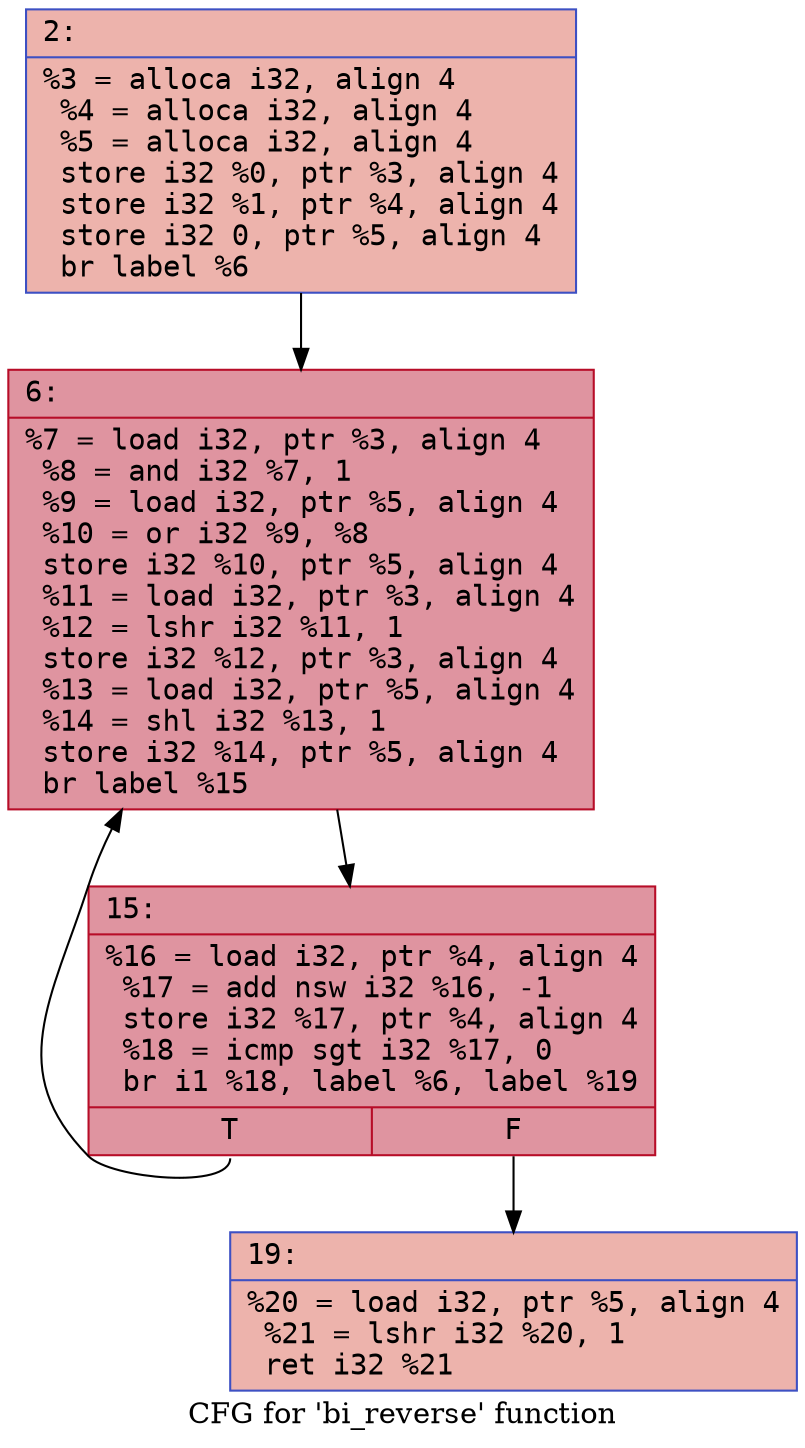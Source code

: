 digraph "CFG for 'bi_reverse' function" {
	label="CFG for 'bi_reverse' function";

	Node0x600002a46fd0 [shape=record,color="#3d50c3ff", style=filled, fillcolor="#d6524470" fontname="Courier",label="{2:\l|  %3 = alloca i32, align 4\l  %4 = alloca i32, align 4\l  %5 = alloca i32, align 4\l  store i32 %0, ptr %3, align 4\l  store i32 %1, ptr %4, align 4\l  store i32 0, ptr %5, align 4\l  br label %6\l}"];
	Node0x600002a46fd0 -> Node0x600002a47020[tooltip="2 -> 6\nProbability 100.00%" ];
	Node0x600002a47020 [shape=record,color="#b70d28ff", style=filled, fillcolor="#b70d2870" fontname="Courier",label="{6:\l|  %7 = load i32, ptr %3, align 4\l  %8 = and i32 %7, 1\l  %9 = load i32, ptr %5, align 4\l  %10 = or i32 %9, %8\l  store i32 %10, ptr %5, align 4\l  %11 = load i32, ptr %3, align 4\l  %12 = lshr i32 %11, 1\l  store i32 %12, ptr %3, align 4\l  %13 = load i32, ptr %5, align 4\l  %14 = shl i32 %13, 1\l  store i32 %14, ptr %5, align 4\l  br label %15\l}"];
	Node0x600002a47020 -> Node0x600002a47070[tooltip="6 -> 15\nProbability 100.00%" ];
	Node0x600002a47070 [shape=record,color="#b70d28ff", style=filled, fillcolor="#b70d2870" fontname="Courier",label="{15:\l|  %16 = load i32, ptr %4, align 4\l  %17 = add nsw i32 %16, -1\l  store i32 %17, ptr %4, align 4\l  %18 = icmp sgt i32 %17, 0\l  br i1 %18, label %6, label %19\l|{<s0>T|<s1>F}}"];
	Node0x600002a47070:s0 -> Node0x600002a47020[tooltip="15 -> 6\nProbability 96.88%" ];
	Node0x600002a47070:s1 -> Node0x600002a470c0[tooltip="15 -> 19\nProbability 3.12%" ];
	Node0x600002a470c0 [shape=record,color="#3d50c3ff", style=filled, fillcolor="#d6524470" fontname="Courier",label="{19:\l|  %20 = load i32, ptr %5, align 4\l  %21 = lshr i32 %20, 1\l  ret i32 %21\l}"];
}
